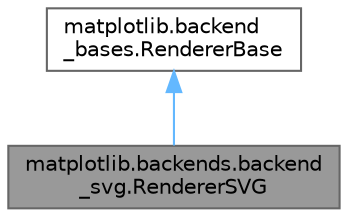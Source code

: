 digraph "matplotlib.backends.backend_svg.RendererSVG"
{
 // LATEX_PDF_SIZE
  bgcolor="transparent";
  edge [fontname=Helvetica,fontsize=10,labelfontname=Helvetica,labelfontsize=10];
  node [fontname=Helvetica,fontsize=10,shape=box,height=0.2,width=0.4];
  Node1 [id="Node000001",label="matplotlib.backends.backend\l_svg.RendererSVG",height=0.2,width=0.4,color="gray40", fillcolor="grey60", style="filled", fontcolor="black",tooltip=" "];
  Node2 -> Node1 [id="edge1_Node000001_Node000002",dir="back",color="steelblue1",style="solid",tooltip=" "];
  Node2 [id="Node000002",label="matplotlib.backend\l_bases.RendererBase",height=0.2,width=0.4,color="gray40", fillcolor="white", style="filled",URL="$d0/da8/classmatplotlib_1_1backend__bases_1_1RendererBase.html",tooltip=" "];
}
